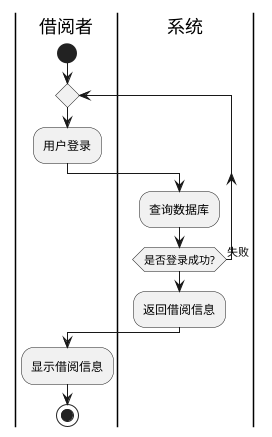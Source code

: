 @startuml
|借阅者|
start
repeat
:用户登录;
	|系统|
	:查询数据库;
repeat while (是否登录成功?) is (失败)
:返回借阅信息;
|借阅者|
:显示借阅信息;

stop
@enduml